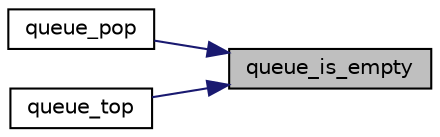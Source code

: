 digraph "queue_is_empty"
{
 // LATEX_PDF_SIZE
  edge [fontname="Helvetica",fontsize="10",labelfontname="Helvetica",labelfontsize="10"];
  node [fontname="Helvetica",fontsize="10",shape=record];
  rankdir="RL";
  Node1 [label="queue_is_empty",height=0.2,width=0.4,color="black", fillcolor="grey75", style="filled", fontcolor="black",tooltip="Checks if a given queue is empty."];
  Node1 -> Node2 [dir="back",color="midnightblue",fontsize="10",style="solid",fontname="Helvetica"];
  Node2 [label="queue_pop",height=0.2,width=0.4,color="black", fillcolor="white", style="filled",URL="$group__queue.html#ga81880a2f29871356ccddd8f20ec99e9e",tooltip="Removes the element at the front of the given queue."];
  Node1 -> Node3 [dir="back",color="midnightblue",fontsize="10",style="solid",fontname="Helvetica"];
  Node3 [label="queue_top",height=0.2,width=0.4,color="black", fillcolor="white", style="filled",URL="$group__queue.html#ga24ec1e60eaa37239a1b49c6f7321c9d9",tooltip="Gets the element at the front of the given queue."];
}
